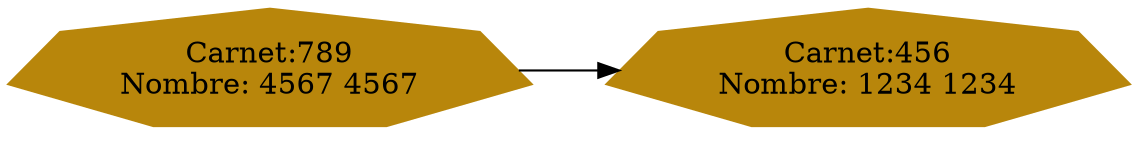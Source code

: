 digraph G {
node[shape=septagon, style=filled, color=darkgoldenrod];
rankdir=LR;
N0[label="Carnet:789
Nombre: 4567 4567"];
N1[label="Carnet:456
Nombre: 1234 1234"];
N0->N1

}